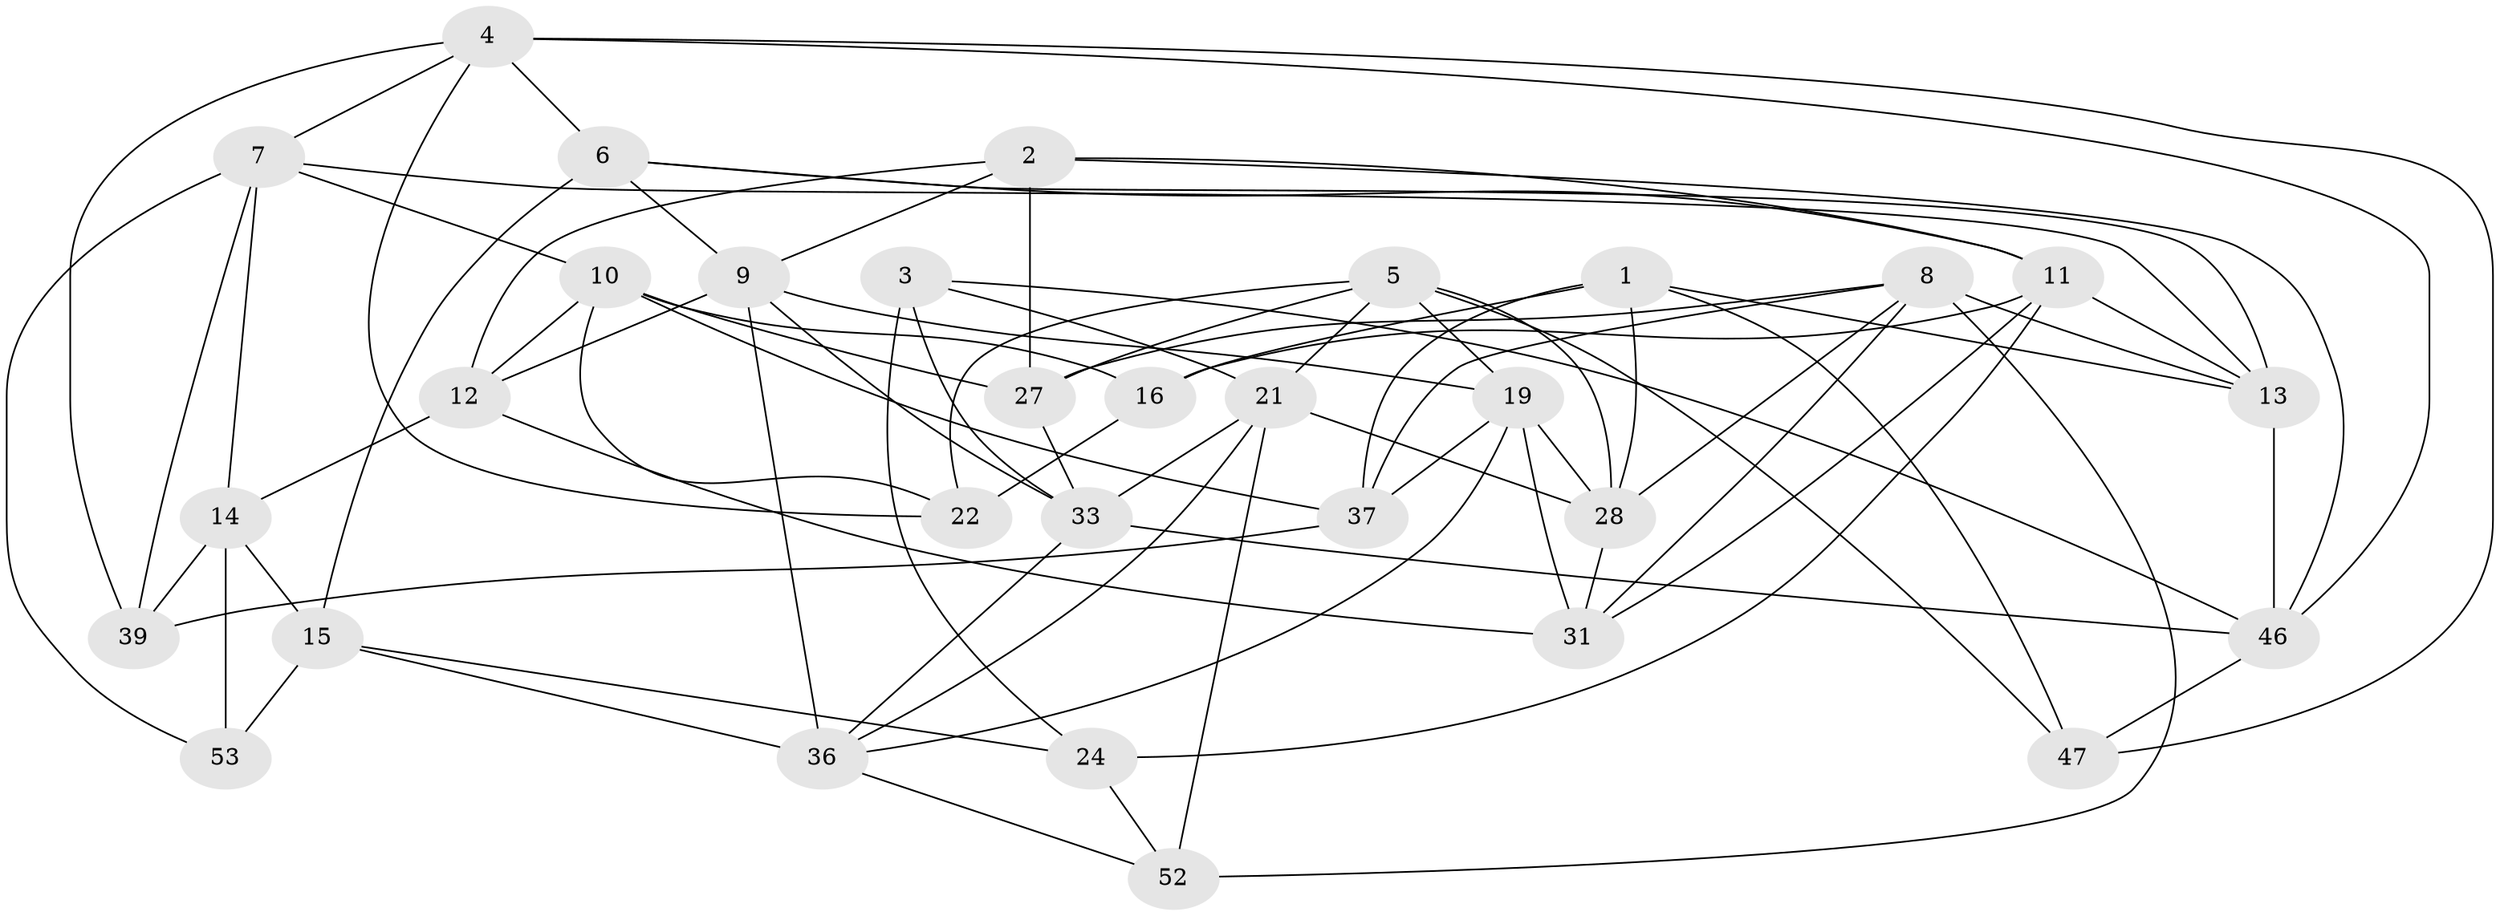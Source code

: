 // original degree distribution, {4: 1.0}
// Generated by graph-tools (version 1.1) at 2025/42/03/06/25 10:42:21]
// undirected, 31 vertices, 80 edges
graph export_dot {
graph [start="1"]
  node [color=gray90,style=filled];
  1 [super="+38"];
  2 [super="+26"];
  3;
  4 [super="+29"];
  5 [super="+25"];
  6 [super="+34"];
  7 [super="+35"];
  8 [super="+49"];
  9 [super="+23"];
  10 [super="+30"];
  11 [super="+18"];
  12 [super="+42"];
  13 [super="+17"];
  14 [super="+43"];
  15 [super="+32"];
  16;
  19 [super="+20"];
  21 [super="+50"];
  22;
  24;
  27 [super="+54"];
  28 [super="+41"];
  31 [super="+45"];
  33 [super="+48"];
  36 [super="+44"];
  37 [super="+40"];
  39;
  46 [super="+51"];
  47;
  52;
  53;
  1 -- 28;
  1 -- 47;
  1 -- 37 [weight=2];
  1 -- 16;
  1 -- 13;
  2 -- 9;
  2 -- 11;
  2 -- 27 [weight=2];
  2 -- 12;
  2 -- 46;
  3 -- 46;
  3 -- 24;
  3 -- 33;
  3 -- 21;
  4 -- 39;
  4 -- 6;
  4 -- 22;
  4 -- 47;
  4 -- 7;
  4 -- 46;
  5 -- 27;
  5 -- 21;
  5 -- 28;
  5 -- 22;
  5 -- 47;
  5 -- 19;
  6 -- 15 [weight=2];
  6 -- 9;
  6 -- 11;
  6 -- 13;
  7 -- 53;
  7 -- 10;
  7 -- 14;
  7 -- 39;
  7 -- 13;
  8 -- 13;
  8 -- 52;
  8 -- 27;
  8 -- 37;
  8 -- 31;
  8 -- 28;
  9 -- 12;
  9 -- 36;
  9 -- 19;
  9 -- 33;
  10 -- 27;
  10 -- 16;
  10 -- 12;
  10 -- 37;
  10 -- 22;
  11 -- 31;
  11 -- 16;
  11 -- 24;
  11 -- 13;
  12 -- 31 [weight=2];
  12 -- 14;
  13 -- 46;
  14 -- 53 [weight=2];
  14 -- 15;
  14 -- 39;
  15 -- 24;
  15 -- 36;
  15 -- 53;
  16 -- 22;
  19 -- 37;
  19 -- 31;
  19 -- 36;
  19 -- 28;
  21 -- 28;
  21 -- 36;
  21 -- 52;
  21 -- 33;
  24 -- 52;
  27 -- 33;
  28 -- 31;
  33 -- 46;
  33 -- 36;
  36 -- 52;
  37 -- 39;
  46 -- 47;
}
